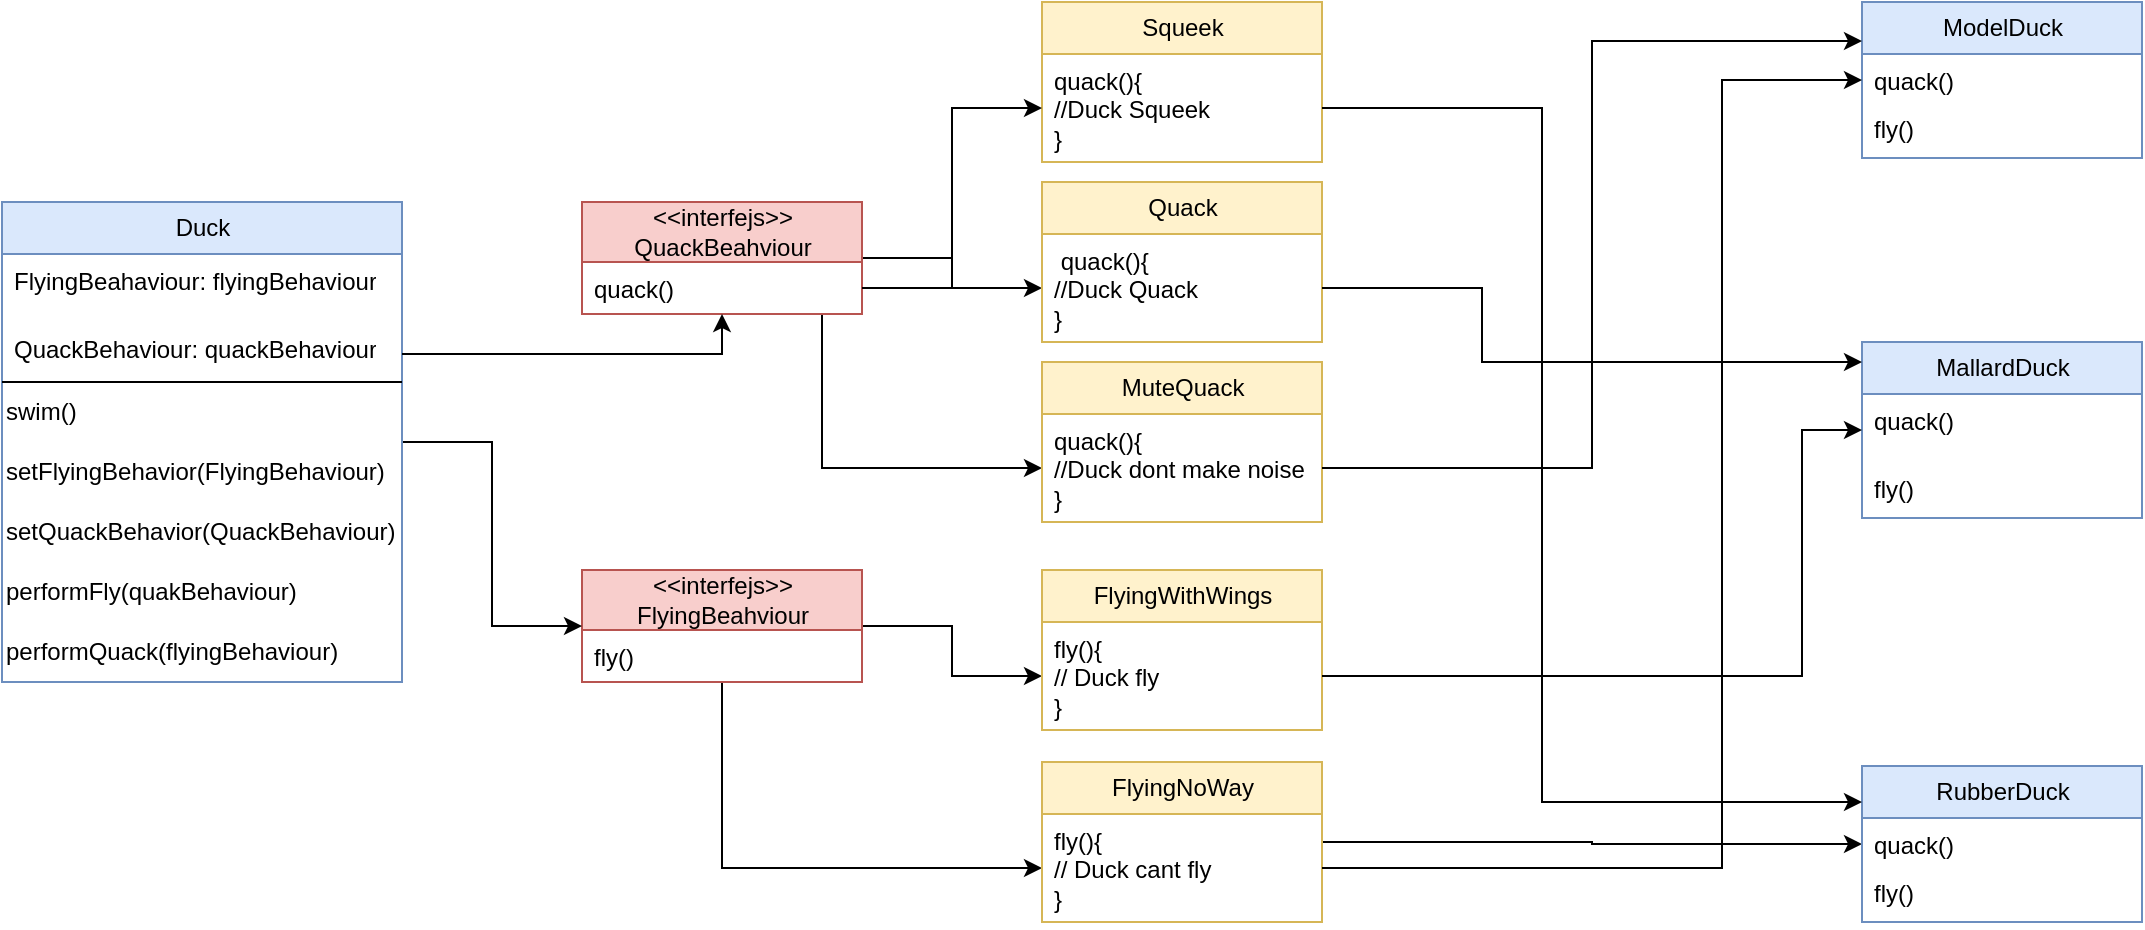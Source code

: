 <mxfile version="24.0.7" type="google">
  <diagram id="C5RBs43oDa-KdzZeNtuy" name="Page-1">
    <mxGraphModel grid="1" page="1" gridSize="10" guides="1" tooltips="1" connect="1" arrows="1" fold="1" pageScale="1" pageWidth="827" pageHeight="1169" math="0" shadow="0">
      <root>
        <mxCell id="WIyWlLk6GJQsqaUBKTNV-0" />
        <mxCell id="WIyWlLk6GJQsqaUBKTNV-1" parent="WIyWlLk6GJQsqaUBKTNV-0" />
        <mxCell id="w_cQz0ScU-PjQAYE-p9M-5" style="edgeStyle=orthogonalEdgeStyle;rounded=0;orthogonalLoop=1;jettySize=auto;html=1;" edge="1" parent="WIyWlLk6GJQsqaUBKTNV-1" source="Jdm7P_fZjVt-W8_2gLfD-1" target="Jdm7P_fZjVt-W8_2gLfD-21">
          <mxGeometry relative="1" as="geometry" />
        </mxCell>
        <mxCell id="w_cQz0ScU-PjQAYE-p9M-6" style="edgeStyle=orthogonalEdgeStyle;rounded=0;orthogonalLoop=1;jettySize=auto;html=1;" edge="1" parent="WIyWlLk6GJQsqaUBKTNV-1" source="Jdm7P_fZjVt-W8_2gLfD-1" target="Jdm7P_fZjVt-W8_2gLfD-41">
          <mxGeometry relative="1" as="geometry">
            <Array as="points">
              <mxPoint x="50" y="313" />
            </Array>
          </mxGeometry>
        </mxCell>
        <mxCell id="Jdm7P_fZjVt-W8_2gLfD-1" value="&amp;lt;&amp;lt;interfejs&amp;gt;&amp;gt;&lt;div&gt;QuackBeahviour&lt;/div&gt;" style="swimlane;fontStyle=0;childLayout=stackLayout;horizontal=1;startSize=30;fillColor=#f8cecc;horizontalStack=0;resizeParent=1;resizeParentMax=0;resizeLast=0;collapsible=1;marginBottom=0;html=1;strokeColor=#b85450;" vertex="1" parent="WIyWlLk6GJQsqaUBKTNV-1">
          <mxGeometry x="-70" y="180" width="140" height="56" as="geometry" />
        </mxCell>
        <mxCell id="Jdm7P_fZjVt-W8_2gLfD-2" value="quack()" style="text;align=left;verticalAlign=top;spacingLeft=4;spacingRight=4;overflow=hidden;rotatable=0;points=[[0,0.5],[1,0.5]];portConstraint=eastwest;whiteSpace=wrap;html=1;" vertex="1" parent="Jdm7P_fZjVt-W8_2gLfD-1">
          <mxGeometry y="30" width="140" height="26" as="geometry" />
        </mxCell>
        <mxCell id="w_cQz0ScU-PjQAYE-p9M-7" style="edgeStyle=orthogonalEdgeStyle;rounded=0;orthogonalLoop=1;jettySize=auto;html=1;" edge="1" parent="WIyWlLk6GJQsqaUBKTNV-1" source="Jdm7P_fZjVt-W8_2gLfD-5" target="Jdm7P_fZjVt-W8_2gLfD-33">
          <mxGeometry relative="1" as="geometry" />
        </mxCell>
        <mxCell id="w_cQz0ScU-PjQAYE-p9M-8" style="edgeStyle=orthogonalEdgeStyle;rounded=0;orthogonalLoop=1;jettySize=auto;html=1;" edge="1" parent="WIyWlLk6GJQsqaUBKTNV-1" source="Jdm7P_fZjVt-W8_2gLfD-5" target="Jdm7P_fZjVt-W8_2gLfD-37">
          <mxGeometry relative="1" as="geometry" />
        </mxCell>
        <mxCell id="Jdm7P_fZjVt-W8_2gLfD-5" value="&amp;lt;&amp;lt;interfejs&amp;gt;&amp;gt;&lt;div&gt;FlyingBeahviour&lt;/div&gt;" style="swimlane;fontStyle=0;childLayout=stackLayout;horizontal=1;startSize=30;fillColor=#f8cecc;horizontalStack=0;resizeParent=1;resizeParentMax=0;resizeLast=0;collapsible=1;marginBottom=0;html=1;strokeColor=#b85450;" vertex="1" parent="WIyWlLk6GJQsqaUBKTNV-1">
          <mxGeometry x="-70" y="364" width="140" height="56" as="geometry" />
        </mxCell>
        <mxCell id="Jdm7P_fZjVt-W8_2gLfD-6" value="fly()" style="text;align=left;verticalAlign=top;spacingLeft=4;spacingRight=4;overflow=hidden;rotatable=0;points=[[0,0.5],[1,0.5]];portConstraint=eastwest;whiteSpace=wrap;html=1;" vertex="1" parent="Jdm7P_fZjVt-W8_2gLfD-5">
          <mxGeometry y="30" width="140" height="26" as="geometry" />
        </mxCell>
        <mxCell id="Jdm7P_fZjVt-W8_2gLfD-24" value="Squeek" style="swimlane;fontStyle=0;childLayout=stackLayout;horizontal=1;startSize=26;fillColor=#fff2cc;horizontalStack=0;resizeParent=1;resizeParentMax=0;resizeLast=0;collapsible=1;marginBottom=0;html=1;strokeColor=#d6b656;" vertex="1" parent="WIyWlLk6GJQsqaUBKTNV-1">
          <mxGeometry x="160" y="80" width="140" height="80" as="geometry" />
        </mxCell>
        <mxCell id="Jdm7P_fZjVt-W8_2gLfD-25" value="quack(){&lt;div&gt;//&lt;span style=&quot;background-color: initial;&quot;&gt;Duck Squeek&lt;/span&gt;&lt;div&gt;}&lt;/div&gt;&lt;/div&gt;" style="text;strokeColor=none;fillColor=none;align=left;verticalAlign=top;spacingLeft=4;spacingRight=4;overflow=hidden;rotatable=0;points=[[0,0.5],[1,0.5]];portConstraint=eastwest;whiteSpace=wrap;html=1;" vertex="1" parent="Jdm7P_fZjVt-W8_2gLfD-24">
          <mxGeometry y="26" width="140" height="54" as="geometry" />
        </mxCell>
        <mxCell id="Jdm7P_fZjVt-W8_2gLfD-32" value="FlyingWithWings" style="swimlane;fontStyle=0;childLayout=stackLayout;horizontal=1;startSize=26;fillColor=#fff2cc;horizontalStack=0;resizeParent=1;resizeParentMax=0;resizeLast=0;collapsible=1;marginBottom=0;html=1;strokeColor=#d6b656;" vertex="1" parent="WIyWlLk6GJQsqaUBKTNV-1">
          <mxGeometry x="160" y="364" width="140" height="80" as="geometry" />
        </mxCell>
        <mxCell id="Jdm7P_fZjVt-W8_2gLfD-33" value="fly(){&lt;div&gt;// Duck fly&lt;/div&gt;&lt;div&gt;}&lt;/div&gt;" style="text;align=left;verticalAlign=top;spacingLeft=4;spacingRight=4;overflow=hidden;rotatable=0;points=[[0,0.5],[1,0.5]];portConstraint=eastwest;whiteSpace=wrap;html=1;" vertex="1" parent="Jdm7P_fZjVt-W8_2gLfD-32">
          <mxGeometry y="26" width="140" height="54" as="geometry" />
        </mxCell>
        <mxCell id="w_cQz0ScU-PjQAYE-p9M-12" style="edgeStyle=orthogonalEdgeStyle;rounded=0;orthogonalLoop=1;jettySize=auto;html=1;" edge="1" parent="WIyWlLk6GJQsqaUBKTNV-1" source="Jdm7P_fZjVt-W8_2gLfD-36" target="Jdm7P_fZjVt-W8_2gLfD-46">
          <mxGeometry relative="1" as="geometry" />
        </mxCell>
        <mxCell id="Jdm7P_fZjVt-W8_2gLfD-36" value="FlyingNoWay" style="swimlane;fontStyle=0;childLayout=stackLayout;horizontal=1;startSize=26;fillColor=#fff2cc;horizontalStack=0;resizeParent=1;resizeParentMax=0;resizeLast=0;collapsible=1;marginBottom=0;html=1;strokeColor=#d6b656;" vertex="1" parent="WIyWlLk6GJQsqaUBKTNV-1">
          <mxGeometry x="160" y="460" width="140" height="80" as="geometry" />
        </mxCell>
        <mxCell id="Jdm7P_fZjVt-W8_2gLfD-37" value="fly(){&lt;div&gt;// Duck cant fly&lt;/div&gt;&lt;div&gt;}&lt;/div&gt;" style="text;align=left;verticalAlign=top;spacingLeft=4;spacingRight=4;overflow=hidden;rotatable=0;points=[[0,0.5],[1,0.5]];portConstraint=eastwest;whiteSpace=wrap;html=1;" vertex="1" parent="Jdm7P_fZjVt-W8_2gLfD-36">
          <mxGeometry y="26" width="140" height="54" as="geometry" />
        </mxCell>
        <mxCell id="Jdm7P_fZjVt-W8_2gLfD-40" value="MuteQuack" style="swimlane;fontStyle=0;childLayout=stackLayout;horizontal=1;startSize=26;fillColor=#fff2cc;horizontalStack=0;resizeParent=1;resizeParentMax=0;resizeLast=0;collapsible=1;marginBottom=0;html=1;strokeColor=#d6b656;" vertex="1" parent="WIyWlLk6GJQsqaUBKTNV-1">
          <mxGeometry x="160" y="260" width="140" height="80" as="geometry" />
        </mxCell>
        <mxCell id="Jdm7P_fZjVt-W8_2gLfD-41" value="quack(){&lt;div&gt;//Duck dont make noise&lt;/div&gt;&lt;div&gt;}&lt;/div&gt;" style="text;strokeColor=none;fillColor=none;align=left;verticalAlign=top;spacingLeft=4;spacingRight=4;overflow=hidden;rotatable=0;points=[[0,0.5],[1,0.5]];portConstraint=eastwest;whiteSpace=wrap;html=1;" vertex="1" parent="Jdm7P_fZjVt-W8_2gLfD-40">
          <mxGeometry y="26" width="140" height="54" as="geometry" />
        </mxCell>
        <mxCell id="Jdm7P_fZjVt-W8_2gLfD-44" value="MallardDuck" style="swimlane;fontStyle=0;childLayout=stackLayout;horizontal=1;startSize=26;fillColor=#dae8fc;horizontalStack=0;resizeParent=1;resizeParentMax=0;resizeLast=0;collapsible=1;marginBottom=0;html=1;strokeColor=#6c8ebf;" vertex="1" parent="WIyWlLk6GJQsqaUBKTNV-1">
          <mxGeometry x="570" y="250" width="140" height="88" as="geometry" />
        </mxCell>
        <mxCell id="Jdm7P_fZjVt-W8_2gLfD-45" value="quack()" style="text;strokeColor=none;fillColor=none;align=left;verticalAlign=top;spacingLeft=4;spacingRight=4;overflow=hidden;rotatable=0;points=[[0,0.5],[1,0.5]];portConstraint=eastwest;whiteSpace=wrap;html=1;" vertex="1" parent="Jdm7P_fZjVt-W8_2gLfD-44">
          <mxGeometry y="26" width="140" height="34" as="geometry" />
        </mxCell>
        <mxCell id="Jdm7P_fZjVt-W8_2gLfD-60" value="fly()&lt;div&gt;&lt;br&gt;&lt;/div&gt;" style="text;strokeColor=none;fillColor=none;align=left;verticalAlign=top;spacingLeft=4;spacingRight=4;overflow=hidden;rotatable=0;points=[[0,0.5],[1,0.5]];portConstraint=eastwest;whiteSpace=wrap;html=1;" vertex="1" parent="Jdm7P_fZjVt-W8_2gLfD-44">
          <mxGeometry y="60" width="140" height="28" as="geometry" />
        </mxCell>
        <mxCell id="Jdm7P_fZjVt-W8_2gLfD-46" value="RubberDuck" style="swimlane;fontStyle=0;childLayout=stackLayout;horizontal=1;startSize=26;fillColor=#dae8fc;horizontalStack=0;resizeParent=1;resizeParentMax=0;resizeLast=0;collapsible=1;marginBottom=0;html=1;strokeColor=#6c8ebf;" vertex="1" parent="WIyWlLk6GJQsqaUBKTNV-1">
          <mxGeometry x="570" y="462" width="140" height="78" as="geometry" />
        </mxCell>
        <mxCell id="Jdm7P_fZjVt-W8_2gLfD-47" value="quack()" style="text;strokeColor=none;fillColor=none;align=left;verticalAlign=top;spacingLeft=4;spacingRight=4;overflow=hidden;rotatable=0;points=[[0,0.5],[1,0.5]];portConstraint=eastwest;whiteSpace=wrap;html=1;" vertex="1" parent="Jdm7P_fZjVt-W8_2gLfD-46">
          <mxGeometry y="26" width="140" height="24" as="geometry" />
        </mxCell>
        <mxCell id="Jdm7P_fZjVt-W8_2gLfD-62" value="fly()&lt;div&gt;&lt;br&gt;&lt;/div&gt;" style="text;strokeColor=none;fillColor=none;align=left;verticalAlign=top;spacingLeft=4;spacingRight=4;overflow=hidden;rotatable=0;points=[[0,0.5],[1,0.5]];portConstraint=eastwest;whiteSpace=wrap;html=1;" vertex="1" parent="Jdm7P_fZjVt-W8_2gLfD-46">
          <mxGeometry y="50" width="140" height="28" as="geometry" />
        </mxCell>
        <mxCell id="Jdm7P_fZjVt-W8_2gLfD-48" value="ModelDuck" style="swimlane;fontStyle=0;childLayout=stackLayout;horizontal=1;startSize=26;fillColor=#dae8fc;horizontalStack=0;resizeParent=1;resizeParentMax=0;resizeLast=0;collapsible=1;marginBottom=0;html=1;strokeColor=#6c8ebf;" vertex="1" parent="WIyWlLk6GJQsqaUBKTNV-1">
          <mxGeometry x="570" y="80" width="140" height="78" as="geometry" />
        </mxCell>
        <mxCell id="Jdm7P_fZjVt-W8_2gLfD-49" value="quack()" style="text;strokeColor=none;fillColor=none;align=left;verticalAlign=top;spacingLeft=4;spacingRight=4;overflow=hidden;rotatable=0;points=[[0,0.5],[1,0.5]];portConstraint=eastwest;whiteSpace=wrap;html=1;" vertex="1" parent="Jdm7P_fZjVt-W8_2gLfD-48">
          <mxGeometry y="26" width="140" height="24" as="geometry" />
        </mxCell>
        <mxCell id="Jdm7P_fZjVt-W8_2gLfD-63" value="fly()&lt;div&gt;&lt;br&gt;&lt;/div&gt;" style="text;strokeColor=none;fillColor=none;align=left;verticalAlign=top;spacingLeft=4;spacingRight=4;overflow=hidden;rotatable=0;points=[[0,0.5],[1,0.5]];portConstraint=eastwest;whiteSpace=wrap;html=1;" vertex="1" parent="Jdm7P_fZjVt-W8_2gLfD-48">
          <mxGeometry y="50" width="140" height="28" as="geometry" />
        </mxCell>
        <mxCell id="w_cQz0ScU-PjQAYE-p9M-2" style="edgeStyle=orthogonalEdgeStyle;rounded=0;orthogonalLoop=1;jettySize=auto;html=1;" edge="1" parent="WIyWlLk6GJQsqaUBKTNV-1" source="Jdm7P_fZjVt-W8_2gLfD-77" target="Jdm7P_fZjVt-W8_2gLfD-5">
          <mxGeometry relative="1" as="geometry" />
        </mxCell>
        <mxCell id="Jdm7P_fZjVt-W8_2gLfD-77" value="Duck" style="swimlane;fontStyle=0;childLayout=stackLayout;horizontal=1;startSize=26;fillColor=#dae8fc;horizontalStack=0;resizeParent=1;resizeParentMax=0;resizeLast=0;collapsible=1;marginBottom=0;html=1;strokeColor=#6c8ebf;" vertex="1" parent="WIyWlLk6GJQsqaUBKTNV-1">
          <mxGeometry x="-360" y="180" width="200" height="240" as="geometry" />
        </mxCell>
        <mxCell id="Jdm7P_fZjVt-W8_2gLfD-78" value="FlyingBeahaviour: flyingBehaviour" style="text;strokeColor=none;fillColor=none;align=left;verticalAlign=top;spacingLeft=4;spacingRight=4;overflow=hidden;rotatable=0;points=[[0,0.5],[1,0.5]];portConstraint=eastwest;whiteSpace=wrap;html=1;" vertex="1" parent="Jdm7P_fZjVt-W8_2gLfD-77">
          <mxGeometry y="26" width="200" height="34" as="geometry" />
        </mxCell>
        <mxCell id="Jdm7P_fZjVt-W8_2gLfD-85" value="" style="endArrow=none;html=1;rounded=0;entryX=1;entryY=0;entryDx=0;entryDy=0;" edge="1" parent="Jdm7P_fZjVt-W8_2gLfD-77" target="Jdm7P_fZjVt-W8_2gLfD-83">
          <mxGeometry width="50" height="50" relative="1" as="geometry">
            <mxPoint y="90" as="sourcePoint" />
            <mxPoint x="50" y="40" as="targetPoint" />
          </mxGeometry>
        </mxCell>
        <mxCell id="Jdm7P_fZjVt-W8_2gLfD-79" value="QuackBehaviour: quackBehaviour&lt;div&gt;&lt;br&gt;&lt;/div&gt;" style="text;strokeColor=none;fillColor=none;align=left;verticalAlign=top;spacingLeft=4;spacingRight=4;overflow=hidden;rotatable=0;points=[[0,0.5],[1,0.5]];portConstraint=eastwest;whiteSpace=wrap;html=1;" vertex="1" parent="Jdm7P_fZjVt-W8_2gLfD-77">
          <mxGeometry y="60" width="200" height="30" as="geometry" />
        </mxCell>
        <mxCell id="Jdm7P_fZjVt-W8_2gLfD-83" value="swim()" style="text;html=1;align=left;verticalAlign=middle;whiteSpace=wrap;rounded=0;strokeColor=none;fillColor=none;strokeWidth=1;" vertex="1" parent="Jdm7P_fZjVt-W8_2gLfD-77">
          <mxGeometry y="90" width="200" height="30" as="geometry" />
        </mxCell>
        <mxCell id="Jdm7P_fZjVt-W8_2gLfD-84" value="&lt;div&gt;setFlyingBehavior(FlyingBehaviour)&lt;/div&gt;" style="text;html=1;align=left;verticalAlign=middle;whiteSpace=wrap;rounded=0;" vertex="1" parent="Jdm7P_fZjVt-W8_2gLfD-77">
          <mxGeometry y="120" width="200" height="30" as="geometry" />
        </mxCell>
        <mxCell id="Jdm7P_fZjVt-W8_2gLfD-81" value="setQuackBehavior(QuackBehaviour)" style="text;html=1;align=left;verticalAlign=middle;whiteSpace=wrap;rounded=0;" vertex="1" parent="Jdm7P_fZjVt-W8_2gLfD-77">
          <mxGeometry y="150" width="200" height="30" as="geometry" />
        </mxCell>
        <mxCell id="Jdm7P_fZjVt-W8_2gLfD-87" value="performFly(quakBehaviour)" style="text;html=1;align=left;verticalAlign=middle;whiteSpace=wrap;rounded=0;" vertex="1" parent="Jdm7P_fZjVt-W8_2gLfD-77">
          <mxGeometry y="180" width="200" height="30" as="geometry" />
        </mxCell>
        <mxCell id="Jdm7P_fZjVt-W8_2gLfD-86" value="performQuack(flyingBehaviour)" style="text;html=1;align=left;verticalAlign=middle;whiteSpace=wrap;rounded=0;" vertex="1" parent="Jdm7P_fZjVt-W8_2gLfD-77">
          <mxGeometry y="210" width="200" height="30" as="geometry" />
        </mxCell>
        <mxCell id="Jdm7P_fZjVt-W8_2gLfD-20" value="Quack" style="swimlane;fontStyle=0;childLayout=stackLayout;horizontal=1;startSize=26;fillColor=#fff2cc;horizontalStack=0;resizeParent=1;resizeParentMax=0;resizeLast=0;collapsible=1;marginBottom=0;html=1;strokeColor=#d6b656;" vertex="1" parent="WIyWlLk6GJQsqaUBKTNV-1">
          <mxGeometry x="160" y="170" width="140" height="80" as="geometry" />
        </mxCell>
        <mxCell id="Jdm7P_fZjVt-W8_2gLfD-21" value="&amp;nbsp;quack(){&lt;div&gt;//Duck Quack&lt;/div&gt;&lt;div&gt;}&lt;/div&gt;" style="text;strokeColor=none;fillColor=none;align=left;verticalAlign=top;spacingLeft=4;spacingRight=4;overflow=hidden;rotatable=0;points=[[0,0.5],[1,0.5]];portConstraint=eastwest;whiteSpace=wrap;html=1;" vertex="1" parent="Jdm7P_fZjVt-W8_2gLfD-20">
          <mxGeometry y="26" width="140" height="54" as="geometry" />
        </mxCell>
        <mxCell id="w_cQz0ScU-PjQAYE-p9M-0" style="edgeStyle=orthogonalEdgeStyle;rounded=0;orthogonalLoop=1;jettySize=auto;html=1;entryX=0;entryY=0.25;entryDx=0;entryDy=0;" edge="1" parent="WIyWlLk6GJQsqaUBKTNV-1" source="Jdm7P_fZjVt-W8_2gLfD-41" target="Jdm7P_fZjVt-W8_2gLfD-48">
          <mxGeometry relative="1" as="geometry" />
        </mxCell>
        <mxCell id="w_cQz0ScU-PjQAYE-p9M-3" style="edgeStyle=orthogonalEdgeStyle;rounded=0;orthogonalLoop=1;jettySize=auto;html=1;" edge="1" parent="WIyWlLk6GJQsqaUBKTNV-1" source="Jdm7P_fZjVt-W8_2gLfD-79" target="Jdm7P_fZjVt-W8_2gLfD-1">
          <mxGeometry relative="1" as="geometry">
            <Array as="points">
              <mxPoint y="256" />
            </Array>
          </mxGeometry>
        </mxCell>
        <mxCell id="w_cQz0ScU-PjQAYE-p9M-4" style="edgeStyle=orthogonalEdgeStyle;rounded=0;orthogonalLoop=1;jettySize=auto;html=1;" edge="1" parent="WIyWlLk6GJQsqaUBKTNV-1" source="Jdm7P_fZjVt-W8_2gLfD-2" target="Jdm7P_fZjVt-W8_2gLfD-25">
          <mxGeometry relative="1" as="geometry" />
        </mxCell>
        <mxCell id="w_cQz0ScU-PjQAYE-p9M-9" style="edgeStyle=orthogonalEdgeStyle;rounded=0;orthogonalLoop=1;jettySize=auto;html=1;" edge="1" parent="WIyWlLk6GJQsqaUBKTNV-1" source="Jdm7P_fZjVt-W8_2gLfD-37" target="Jdm7P_fZjVt-W8_2gLfD-48">
          <mxGeometry relative="1" as="geometry">
            <Array as="points">
              <mxPoint x="500" y="513" />
              <mxPoint x="500" y="119" />
            </Array>
          </mxGeometry>
        </mxCell>
        <mxCell id="w_cQz0ScU-PjQAYE-p9M-10" style="edgeStyle=orthogonalEdgeStyle;rounded=0;orthogonalLoop=1;jettySize=auto;html=1;" edge="1" parent="WIyWlLk6GJQsqaUBKTNV-1" source="Jdm7P_fZjVt-W8_2gLfD-21" target="Jdm7P_fZjVt-W8_2gLfD-44">
          <mxGeometry relative="1" as="geometry">
            <Array as="points">
              <mxPoint x="380" y="223" />
              <mxPoint x="380" y="260" />
            </Array>
          </mxGeometry>
        </mxCell>
        <mxCell id="w_cQz0ScU-PjQAYE-p9M-11" style="edgeStyle=orthogonalEdgeStyle;rounded=0;orthogonalLoop=1;jettySize=auto;html=1;" edge="1" parent="WIyWlLk6GJQsqaUBKTNV-1" source="Jdm7P_fZjVt-W8_2gLfD-33" target="Jdm7P_fZjVt-W8_2gLfD-44">
          <mxGeometry relative="1" as="geometry">
            <Array as="points">
              <mxPoint x="540" y="417" />
              <mxPoint x="540" y="294" />
            </Array>
          </mxGeometry>
        </mxCell>
        <mxCell id="w_cQz0ScU-PjQAYE-p9M-13" style="edgeStyle=orthogonalEdgeStyle;rounded=0;orthogonalLoop=1;jettySize=auto;html=1;" edge="1" parent="WIyWlLk6GJQsqaUBKTNV-1" source="Jdm7P_fZjVt-W8_2gLfD-25" target="Jdm7P_fZjVt-W8_2gLfD-46">
          <mxGeometry relative="1" as="geometry">
            <Array as="points">
              <mxPoint x="410" y="133" />
              <mxPoint x="410" y="480" />
            </Array>
          </mxGeometry>
        </mxCell>
      </root>
    </mxGraphModel>
  </diagram>
</mxfile>

